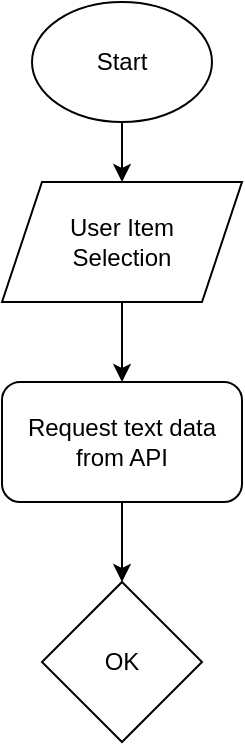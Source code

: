 <mxfile version="18.1.3" type="github">
  <diagram id="C5RBs43oDa-KdzZeNtuy" name="Page-1">
    <mxGraphModel dx="868" dy="440" grid="1" gridSize="10" guides="1" tooltips="1" connect="1" arrows="1" fold="1" page="1" pageScale="1" pageWidth="827" pageHeight="1169" math="0" shadow="0">
      <root>
        <mxCell id="WIyWlLk6GJQsqaUBKTNV-0" />
        <mxCell id="WIyWlLk6GJQsqaUBKTNV-1" parent="WIyWlLk6GJQsqaUBKTNV-0" />
        <mxCell id="9rcI5K_eGC0afjevRIX6-4" value="" style="edgeStyle=orthogonalEdgeStyle;rounded=0;orthogonalLoop=1;jettySize=auto;html=1;" edge="1" parent="WIyWlLk6GJQsqaUBKTNV-1" source="9rcI5K_eGC0afjevRIX6-1" target="9rcI5K_eGC0afjevRIX6-2">
          <mxGeometry relative="1" as="geometry" />
        </mxCell>
        <mxCell id="9rcI5K_eGC0afjevRIX6-1" value="Start" style="ellipse;whiteSpace=wrap;html=1;" vertex="1" parent="WIyWlLk6GJQsqaUBKTNV-1">
          <mxGeometry x="115" y="80" width="90" height="60" as="geometry" />
        </mxCell>
        <mxCell id="9rcI5K_eGC0afjevRIX6-6" value="" style="edgeStyle=orthogonalEdgeStyle;rounded=0;orthogonalLoop=1;jettySize=auto;html=1;" edge="1" parent="WIyWlLk6GJQsqaUBKTNV-1" source="9rcI5K_eGC0afjevRIX6-2" target="9rcI5K_eGC0afjevRIX6-5">
          <mxGeometry relative="1" as="geometry" />
        </mxCell>
        <mxCell id="9rcI5K_eGC0afjevRIX6-2" value="User Item &lt;br&gt;Selection" style="shape=parallelogram;perimeter=parallelogramPerimeter;whiteSpace=wrap;html=1;fixedSize=1;" vertex="1" parent="WIyWlLk6GJQsqaUBKTNV-1">
          <mxGeometry x="100" y="170" width="120" height="60" as="geometry" />
        </mxCell>
        <mxCell id="9rcI5K_eGC0afjevRIX6-8" value="" style="edgeStyle=orthogonalEdgeStyle;rounded=0;orthogonalLoop=1;jettySize=auto;html=1;" edge="1" parent="WIyWlLk6GJQsqaUBKTNV-1" source="9rcI5K_eGC0afjevRIX6-5" target="9rcI5K_eGC0afjevRIX6-7">
          <mxGeometry relative="1" as="geometry" />
        </mxCell>
        <mxCell id="9rcI5K_eGC0afjevRIX6-5" value="Request text data&lt;br&gt;from API" style="rounded=1;whiteSpace=wrap;html=1;" vertex="1" parent="WIyWlLk6GJQsqaUBKTNV-1">
          <mxGeometry x="100" y="270" width="120" height="60" as="geometry" />
        </mxCell>
        <mxCell id="9rcI5K_eGC0afjevRIX6-7" value="OK" style="rhombus;whiteSpace=wrap;html=1;" vertex="1" parent="WIyWlLk6GJQsqaUBKTNV-1">
          <mxGeometry x="120" y="370" width="80" height="80" as="geometry" />
        </mxCell>
      </root>
    </mxGraphModel>
  </diagram>
</mxfile>
